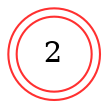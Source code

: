 digraph {   
    node [shape = doublecircle, color = firebrick1] 2 ;
    node [shape = circle];
    node [color= firebrick1];
    2;	
}